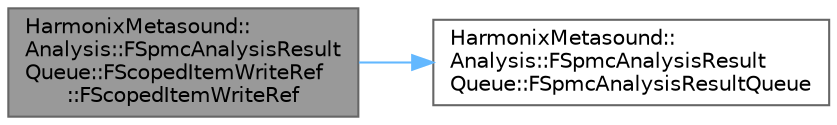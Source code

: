 digraph "HarmonixMetasound::Analysis::FSpmcAnalysisResultQueue::FScopedItemWriteRef::FScopedItemWriteRef"
{
 // INTERACTIVE_SVG=YES
 // LATEX_PDF_SIZE
  bgcolor="transparent";
  edge [fontname=Helvetica,fontsize=10,labelfontname=Helvetica,labelfontsize=10];
  node [fontname=Helvetica,fontsize=10,shape=box,height=0.2,width=0.4];
  rankdir="LR";
  Node1 [id="Node000001",label="HarmonixMetasound::\lAnalysis::FSpmcAnalysisResult\lQueue::FScopedItemWriteRef\l::FScopedItemWriteRef",height=0.2,width=0.4,color="gray40", fillcolor="grey60", style="filled", fontcolor="black",tooltip=" "];
  Node1 -> Node2 [id="edge1_Node000001_Node000002",color="steelblue1",style="solid",tooltip=" "];
  Node2 [id="Node000002",label="HarmonixMetasound::\lAnalysis::FSpmcAnalysisResult\lQueue::FSpmcAnalysisResultQueue",height=0.2,width=0.4,color="grey40", fillcolor="white", style="filled",URL="$dd/df2/classHarmonixMetasound_1_1Analysis_1_1FSpmcAnalysisResultQueue.html#a794e231220f7675054a9029547fc25a9",tooltip=" "];
}

